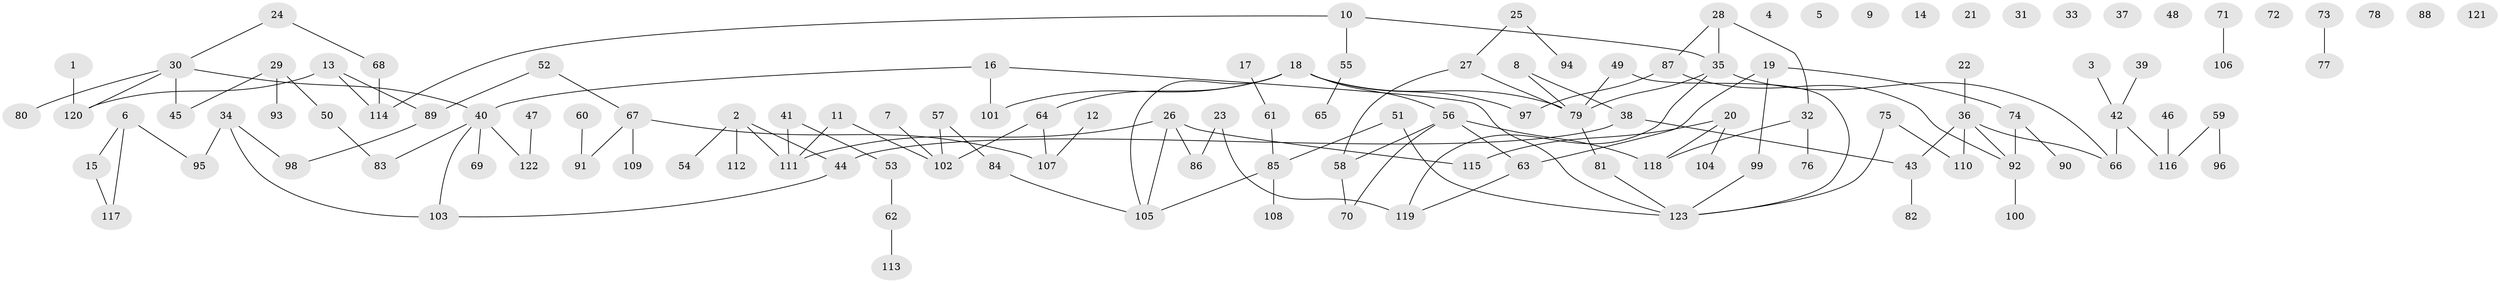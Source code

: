 // coarse degree distribution, {2: 0.21176470588235294, 5: 0.07058823529411765, 3: 0.10588235294117647, 0: 0.16470588235294117, 1: 0.2823529411764706, 6: 0.047058823529411764, 4: 0.10588235294117647, 7: 0.011764705882352941}
// Generated by graph-tools (version 1.1) at 2025/23/03/03/25 07:23:27]
// undirected, 123 vertices, 132 edges
graph export_dot {
graph [start="1"]
  node [color=gray90,style=filled];
  1;
  2;
  3;
  4;
  5;
  6;
  7;
  8;
  9;
  10;
  11;
  12;
  13;
  14;
  15;
  16;
  17;
  18;
  19;
  20;
  21;
  22;
  23;
  24;
  25;
  26;
  27;
  28;
  29;
  30;
  31;
  32;
  33;
  34;
  35;
  36;
  37;
  38;
  39;
  40;
  41;
  42;
  43;
  44;
  45;
  46;
  47;
  48;
  49;
  50;
  51;
  52;
  53;
  54;
  55;
  56;
  57;
  58;
  59;
  60;
  61;
  62;
  63;
  64;
  65;
  66;
  67;
  68;
  69;
  70;
  71;
  72;
  73;
  74;
  75;
  76;
  77;
  78;
  79;
  80;
  81;
  82;
  83;
  84;
  85;
  86;
  87;
  88;
  89;
  90;
  91;
  92;
  93;
  94;
  95;
  96;
  97;
  98;
  99;
  100;
  101;
  102;
  103;
  104;
  105;
  106;
  107;
  108;
  109;
  110;
  111;
  112;
  113;
  114;
  115;
  116;
  117;
  118;
  119;
  120;
  121;
  122;
  123;
  1 -- 120;
  2 -- 44;
  2 -- 54;
  2 -- 111;
  2 -- 112;
  3 -- 42;
  6 -- 15;
  6 -- 95;
  6 -- 117;
  7 -- 102;
  8 -- 38;
  8 -- 79;
  10 -- 35;
  10 -- 55;
  10 -- 114;
  11 -- 102;
  11 -- 111;
  12 -- 107;
  13 -- 89;
  13 -- 114;
  13 -- 120;
  15 -- 117;
  16 -- 40;
  16 -- 101;
  16 -- 123;
  17 -- 61;
  18 -- 56;
  18 -- 64;
  18 -- 79;
  18 -- 97;
  18 -- 101;
  18 -- 105;
  19 -- 63;
  19 -- 74;
  19 -- 99;
  20 -- 104;
  20 -- 115;
  20 -- 118;
  22 -- 36;
  23 -- 86;
  23 -- 119;
  24 -- 30;
  24 -- 68;
  25 -- 27;
  25 -- 94;
  26 -- 86;
  26 -- 105;
  26 -- 111;
  26 -- 115;
  27 -- 58;
  27 -- 79;
  28 -- 32;
  28 -- 35;
  28 -- 87;
  29 -- 45;
  29 -- 50;
  29 -- 93;
  30 -- 40;
  30 -- 45;
  30 -- 80;
  30 -- 120;
  32 -- 76;
  32 -- 118;
  34 -- 95;
  34 -- 98;
  34 -- 103;
  35 -- 66;
  35 -- 79;
  35 -- 119;
  36 -- 43;
  36 -- 66;
  36 -- 92;
  36 -- 110;
  38 -- 43;
  38 -- 44;
  39 -- 42;
  40 -- 69;
  40 -- 83;
  40 -- 103;
  40 -- 122;
  41 -- 53;
  41 -- 111;
  42 -- 66;
  42 -- 116;
  43 -- 82;
  44 -- 103;
  46 -- 116;
  47 -- 122;
  49 -- 79;
  49 -- 123;
  50 -- 83;
  51 -- 85;
  51 -- 123;
  52 -- 67;
  52 -- 89;
  53 -- 62;
  55 -- 65;
  56 -- 58;
  56 -- 63;
  56 -- 70;
  56 -- 118;
  57 -- 84;
  57 -- 102;
  58 -- 70;
  59 -- 96;
  59 -- 116;
  60 -- 91;
  61 -- 85;
  62 -- 113;
  63 -- 119;
  64 -- 102;
  64 -- 107;
  67 -- 91;
  67 -- 107;
  67 -- 109;
  68 -- 114;
  71 -- 106;
  73 -- 77;
  74 -- 90;
  74 -- 92;
  75 -- 110;
  75 -- 123;
  79 -- 81;
  81 -- 123;
  84 -- 105;
  85 -- 105;
  85 -- 108;
  87 -- 92;
  87 -- 97;
  89 -- 98;
  92 -- 100;
  99 -- 123;
}
